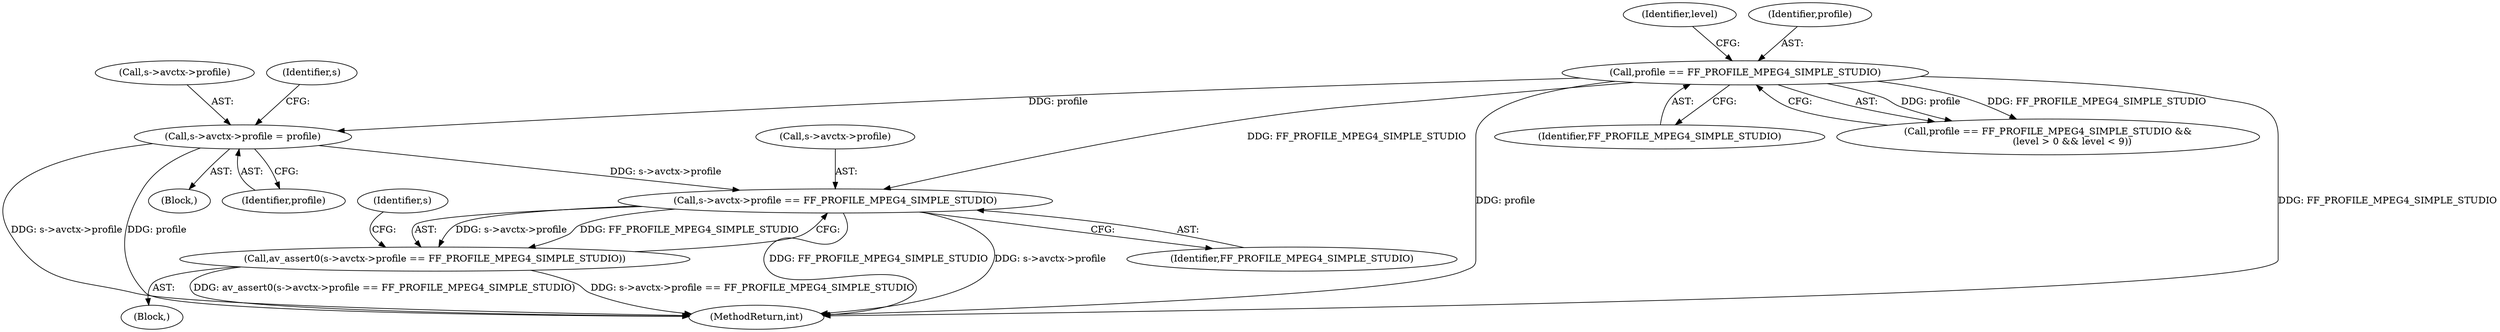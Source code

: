 digraph "0_FFmpeg_2aa9047486dbff12d9e040f917e5f799ed2fd78b@pointer" {
"1000745" [label="(Call,s->avctx->profile == FF_PROFILE_MPEG4_SIMPLE_STUDIO)"];
"1000664" [label="(Call,s->avctx->profile = profile)"];
"1000629" [label="(Call,profile == FF_PROFILE_MPEG4_SIMPLE_STUDIO)"];
"1000744" [label="(Call,av_assert0(s->avctx->profile == FF_PROFILE_MPEG4_SIMPLE_STUDIO))"];
"1000631" [label="(Identifier,FF_PROFILE_MPEG4_SIMPLE_STUDIO)"];
"1000629" [label="(Call,profile == FF_PROFILE_MPEG4_SIMPLE_STUDIO)"];
"1000665" [label="(Call,s->avctx->profile)"];
"1000617" [label="(Block,)"];
"1000674" [label="(Identifier,s)"];
"1000664" [label="(Call,s->avctx->profile = profile)"];
"1000756" [label="(Identifier,s)"];
"1000746" [label="(Call,s->avctx->profile)"];
"1000634" [label="(Identifier,level)"];
"1000670" [label="(Identifier,profile)"];
"1000630" [label="(Identifier,profile)"];
"1000777" [label="(MethodReturn,int)"];
"1000628" [label="(Call,profile == FF_PROFILE_MPEG4_SIMPLE_STUDIO &&\n                (level > 0 && level < 9))"];
"1000743" [label="(Block,)"];
"1000751" [label="(Identifier,FF_PROFILE_MPEG4_SIMPLE_STUDIO)"];
"1000745" [label="(Call,s->avctx->profile == FF_PROFILE_MPEG4_SIMPLE_STUDIO)"];
"1000744" [label="(Call,av_assert0(s->avctx->profile == FF_PROFILE_MPEG4_SIMPLE_STUDIO))"];
"1000745" -> "1000744"  [label="AST: "];
"1000745" -> "1000751"  [label="CFG: "];
"1000746" -> "1000745"  [label="AST: "];
"1000751" -> "1000745"  [label="AST: "];
"1000744" -> "1000745"  [label="CFG: "];
"1000745" -> "1000777"  [label="DDG: FF_PROFILE_MPEG4_SIMPLE_STUDIO"];
"1000745" -> "1000777"  [label="DDG: s->avctx->profile"];
"1000745" -> "1000744"  [label="DDG: s->avctx->profile"];
"1000745" -> "1000744"  [label="DDG: FF_PROFILE_MPEG4_SIMPLE_STUDIO"];
"1000664" -> "1000745"  [label="DDG: s->avctx->profile"];
"1000629" -> "1000745"  [label="DDG: FF_PROFILE_MPEG4_SIMPLE_STUDIO"];
"1000664" -> "1000617"  [label="AST: "];
"1000664" -> "1000670"  [label="CFG: "];
"1000665" -> "1000664"  [label="AST: "];
"1000670" -> "1000664"  [label="AST: "];
"1000674" -> "1000664"  [label="CFG: "];
"1000664" -> "1000777"  [label="DDG: profile"];
"1000664" -> "1000777"  [label="DDG: s->avctx->profile"];
"1000629" -> "1000664"  [label="DDG: profile"];
"1000629" -> "1000628"  [label="AST: "];
"1000629" -> "1000631"  [label="CFG: "];
"1000630" -> "1000629"  [label="AST: "];
"1000631" -> "1000629"  [label="AST: "];
"1000634" -> "1000629"  [label="CFG: "];
"1000628" -> "1000629"  [label="CFG: "];
"1000629" -> "1000777"  [label="DDG: profile"];
"1000629" -> "1000777"  [label="DDG: FF_PROFILE_MPEG4_SIMPLE_STUDIO"];
"1000629" -> "1000628"  [label="DDG: profile"];
"1000629" -> "1000628"  [label="DDG: FF_PROFILE_MPEG4_SIMPLE_STUDIO"];
"1000744" -> "1000743"  [label="AST: "];
"1000756" -> "1000744"  [label="CFG: "];
"1000744" -> "1000777"  [label="DDG: av_assert0(s->avctx->profile == FF_PROFILE_MPEG4_SIMPLE_STUDIO)"];
"1000744" -> "1000777"  [label="DDG: s->avctx->profile == FF_PROFILE_MPEG4_SIMPLE_STUDIO"];
}
